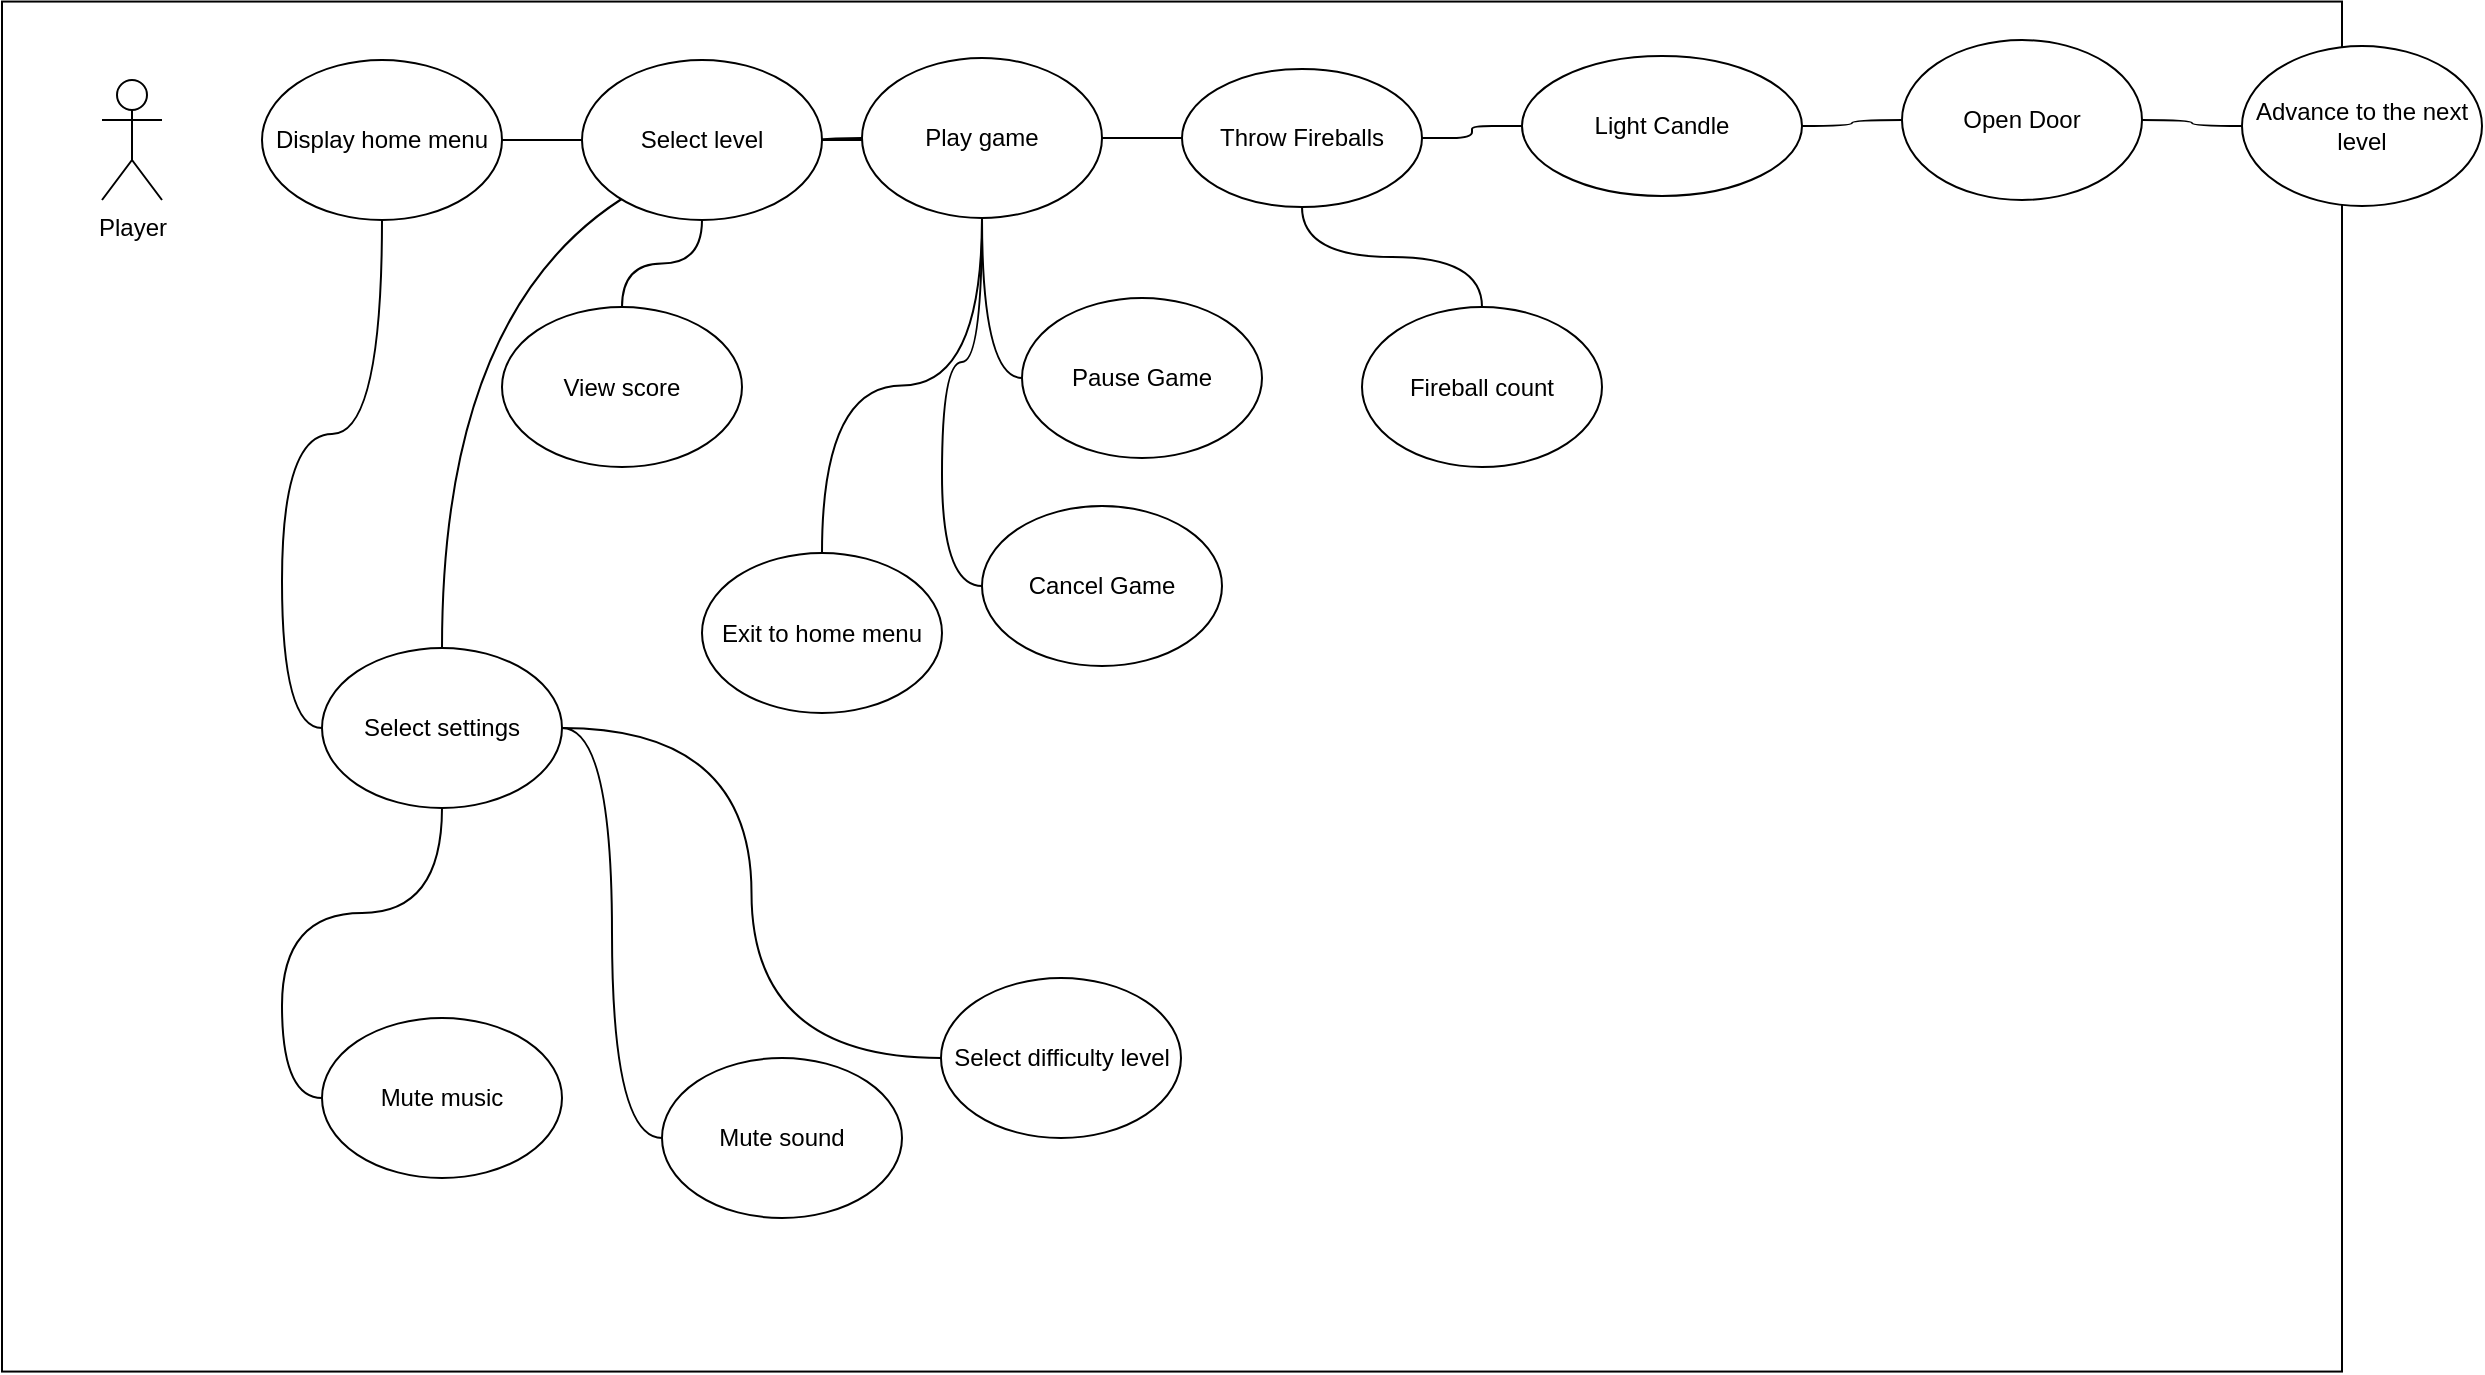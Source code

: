 <mxfile version="12.0.2" type="github" pages="3"><diagram id="ou7kxBHogNlNnj4oPSOQ" name="Use Case"><mxGraphModel dx="1024" dy="564" grid="1" gridSize="10" guides="1" tooltips="1" connect="1" arrows="1" fold="1" page="1" pageScale="1" pageWidth="1100" pageHeight="850" math="0" shadow="0"><root><mxCell id="0"/><mxCell id="1" parent="0"/><mxCell id="G70KRlFWK5UsR-4kwdfs-12" style="edgeStyle=orthogonalEdgeStyle;curved=1;orthogonalLoop=1;jettySize=auto;html=1;exitX=0;exitY=0.5;exitDx=0;exitDy=0;endArrow=none;endFill=0;" parent="1" edge="1"><mxGeometry relative="1" as="geometry"><mxPoint x="298" y="538" as="targetPoint"/><mxPoint x="304" y="538" as="sourcePoint"/></mxGeometry></mxCell><mxCell id="f37qFcEgX1hsJI03aUxx-6" value="" style="rounded=0;whiteSpace=wrap;html=1;" parent="1" vertex="1"><mxGeometry x="20" y="91.778" width="1170" height="685" as="geometry"/></mxCell><mxCell id="f37qFcEgX1hsJI03aUxx-1" value="Player" style="shape=umlActor;verticalLabelPosition=bottom;labelBackgroundColor=#ffffff;verticalAlign=top;html=1;" parent="1" vertex="1"><mxGeometry x="70" y="131" width="30" height="60" as="geometry"/></mxCell><mxCell id="f37qFcEgX1hsJI03aUxx-15" style="edgeStyle=orthogonalEdgeStyle;orthogonalLoop=1;jettySize=auto;html=1;endArrow=none;endFill=0;rounded=1;entryX=0;entryY=0.5;entryDx=0;entryDy=0;" parent="1" source="f37qFcEgX1hsJI03aUxx-7" target="f37qFcEgX1hsJI03aUxx-8" edge="1"><mxGeometry relative="1" as="geometry"><mxPoint x="450" y="155" as="targetPoint"/></mxGeometry></mxCell><mxCell id="F16BxiyHzr2wkfpynZkC-35" style="edgeStyle=orthogonalEdgeStyle;curved=1;orthogonalLoop=1;jettySize=auto;html=1;exitX=0.5;exitY=1;exitDx=0;exitDy=0;endArrow=none;endFill=0;" edge="1" parent="1" source="f37qFcEgX1hsJI03aUxx-7" target="F16BxiyHzr2wkfpynZkC-6"><mxGeometry relative="1" as="geometry"/></mxCell><mxCell id="f37qFcEgX1hsJI03aUxx-7" value="Throw Fireballs" style="ellipse;whiteSpace=wrap;html=1;" parent="1" vertex="1"><mxGeometry x="610" y="125.5" width="120" height="69" as="geometry"/></mxCell><mxCell id="G70KRlFWK5UsR-4kwdfs-4" style="edgeStyle=orthogonalEdgeStyle;orthogonalLoop=1;jettySize=auto;html=1;exitX=1;exitY=0.5;exitDx=0;exitDy=0;entryX=0;entryY=0.5;entryDx=0;entryDy=0;endArrow=none;endFill=0;curved=1;" parent="1" source="f37qFcEgX1hsJI03aUxx-8" target="G70KRlFWK5UsR-4kwdfs-1" edge="1"><mxGeometry relative="1" as="geometry"/></mxCell><mxCell id="f37qFcEgX1hsJI03aUxx-8" value="Light Candle" style="ellipse;whiteSpace=wrap;html=1;" parent="1" vertex="1"><mxGeometry x="780" y="119" width="140" height="70" as="geometry"/></mxCell><mxCell id="G70KRlFWK5UsR-4kwdfs-11" style="edgeStyle=orthogonalEdgeStyle;curved=1;orthogonalLoop=1;jettySize=auto;html=1;exitX=1;exitY=0.5;exitDx=0;exitDy=0;endArrow=none;endFill=0;" parent="1" source="G70KRlFWK5UsR-4kwdfs-1" target="G70KRlFWK5UsR-4kwdfs-9" edge="1"><mxGeometry relative="1" as="geometry"/></mxCell><mxCell id="G70KRlFWK5UsR-4kwdfs-1" value="Open Door" style="ellipse;whiteSpace=wrap;html=1;" parent="1" vertex="1"><mxGeometry x="970" y="111" width="120" height="80" as="geometry"/></mxCell><mxCell id="G70KRlFWK5UsR-4kwdfs-9" value="Advance to the next level" style="ellipse;whiteSpace=wrap;html=1;" parent="1" vertex="1"><mxGeometry x="1140" y="114" width="120" height="80" as="geometry"/></mxCell><mxCell id="G70KRlFWK5UsR-4kwdfs-15" style="edgeStyle=orthogonalEdgeStyle;curved=1;orthogonalLoop=1;jettySize=auto;html=1;entryX=0;entryY=0.5;entryDx=0;entryDy=0;endArrow=none;endFill=0;" parent="1" source="G70KRlFWK5UsR-4kwdfs-13" target="f37qFcEgX1hsJI03aUxx-7" edge="1"><mxGeometry relative="1" as="geometry"/></mxCell><mxCell id="F16BxiyHzr2wkfpynZkC-30" style="edgeStyle=orthogonalEdgeStyle;curved=1;orthogonalLoop=1;jettySize=auto;html=1;entryX=0.5;entryY=0;entryDx=0;entryDy=0;endArrow=none;endFill=0;" edge="1" parent="1" source="G70KRlFWK5UsR-4kwdfs-13" target="I8tCJaebhShfzbzvgFuk-2"><mxGeometry relative="1" as="geometry"/></mxCell><mxCell id="F16BxiyHzr2wkfpynZkC-31" style="edgeStyle=orthogonalEdgeStyle;curved=1;orthogonalLoop=1;jettySize=auto;html=1;entryX=0;entryY=0.5;entryDx=0;entryDy=0;endArrow=none;endFill=0;" edge="1" parent="1" source="G70KRlFWK5UsR-4kwdfs-13" target="I8tCJaebhShfzbzvgFuk-1"><mxGeometry relative="1" as="geometry"/></mxCell><mxCell id="F16BxiyHzr2wkfpynZkC-32" style="edgeStyle=orthogonalEdgeStyle;curved=1;orthogonalLoop=1;jettySize=auto;html=1;entryX=0;entryY=0.5;entryDx=0;entryDy=0;endArrow=none;endFill=0;" edge="1" parent="1" source="G70KRlFWK5UsR-4kwdfs-13" target="G70KRlFWK5UsR-4kwdfs-16"><mxGeometry relative="1" as="geometry"/></mxCell><mxCell id="F16BxiyHzr2wkfpynZkC-36" style="edgeStyle=orthogonalEdgeStyle;curved=1;orthogonalLoop=1;jettySize=auto;html=1;endArrow=none;endFill=0;" edge="1" parent="1" source="G70KRlFWK5UsR-4kwdfs-13" target="F16BxiyHzr2wkfpynZkC-9"><mxGeometry relative="1" as="geometry"/></mxCell><mxCell id="G70KRlFWK5UsR-4kwdfs-13" value="Play game" style="ellipse;whiteSpace=wrap;html=1;" parent="1" vertex="1"><mxGeometry x="450" y="120" width="120" height="80" as="geometry"/></mxCell><mxCell id="G70KRlFWK5UsR-4kwdfs-16" value="Pause Game" style="ellipse;whiteSpace=wrap;html=1;" parent="1" vertex="1"><mxGeometry x="530" y="240" width="120" height="80" as="geometry"/></mxCell><mxCell id="I8tCJaebhShfzbzvgFuk-1" value="Cancel Game" style="ellipse;whiteSpace=wrap;html=1;" parent="1" vertex="1"><mxGeometry x="510" y="344" width="120" height="80" as="geometry"/></mxCell><mxCell id="I8tCJaebhShfzbzvgFuk-2" value="Exit to home menu" style="ellipse;whiteSpace=wrap;html=1;" parent="1" vertex="1"><mxGeometry x="370" y="367.5" width="120" height="80" as="geometry"/></mxCell><mxCell id="F16BxiyHzr2wkfpynZkC-1" style="edgeStyle=orthogonalEdgeStyle;rounded=0;orthogonalLoop=1;jettySize=auto;html=1;entryX=0;entryY=0.5;entryDx=0;entryDy=0;endArrow=none;endFill=0;" edge="1" parent="1" source="I8tCJaebhShfzbzvgFuk-9" target="G70KRlFWK5UsR-4kwdfs-13"><mxGeometry relative="1" as="geometry"/></mxCell><mxCell id="F16BxiyHzr2wkfpynZkC-25" style="edgeStyle=orthogonalEdgeStyle;curved=1;orthogonalLoop=1;jettySize=auto;html=1;endArrow=none;endFill=0;" edge="1" parent="1" source="I8tCJaebhShfzbzvgFuk-9" target="F16BxiyHzr2wkfpynZkC-4"><mxGeometry relative="1" as="geometry"/></mxCell><mxCell id="I8tCJaebhShfzbzvgFuk-9" value="Select level" style="ellipse;whiteSpace=wrap;html=1;" parent="1" vertex="1"><mxGeometry x="310" y="121" width="120" height="80" as="geometry"/></mxCell><mxCell id="F16BxiyHzr2wkfpynZkC-8" style="edgeStyle=orthogonalEdgeStyle;curved=1;orthogonalLoop=1;jettySize=auto;html=1;entryX=0;entryY=0.5;entryDx=0;entryDy=0;endArrow=none;endFill=0;" edge="1" parent="1" source="F16BxiyHzr2wkfpynZkC-3" target="I8tCJaebhShfzbzvgFuk-9"><mxGeometry relative="1" as="geometry"/></mxCell><mxCell id="F16BxiyHzr2wkfpynZkC-13" style="edgeStyle=orthogonalEdgeStyle;curved=1;orthogonalLoop=1;jettySize=auto;html=1;entryX=0;entryY=0.5;entryDx=0;entryDy=0;endArrow=none;endFill=0;" edge="1" parent="1" source="F16BxiyHzr2wkfpynZkC-3" target="F16BxiyHzr2wkfpynZkC-9"><mxGeometry relative="1" as="geometry"/></mxCell><mxCell id="F16BxiyHzr2wkfpynZkC-3" value="Display home menu" style="ellipse;whiteSpace=wrap;html=1;" vertex="1" parent="1"><mxGeometry x="150" y="121" width="120" height="80" as="geometry"/></mxCell><mxCell id="F16BxiyHzr2wkfpynZkC-4" value="View score" style="ellipse;whiteSpace=wrap;html=1;" vertex="1" parent="1"><mxGeometry x="270" y="244.5" width="120" height="80" as="geometry"/></mxCell><mxCell id="F16BxiyHzr2wkfpynZkC-6" value="Fireball count" style="ellipse;whiteSpace=wrap;html=1;" vertex="1" parent="1"><mxGeometry x="700" y="244.5" width="120" height="80" as="geometry"/></mxCell><mxCell id="F16BxiyHzr2wkfpynZkC-21" style="edgeStyle=orthogonalEdgeStyle;curved=1;orthogonalLoop=1;jettySize=auto;html=1;entryX=0;entryY=0.5;entryDx=0;entryDy=0;endArrow=none;endFill=0;" edge="1" parent="1" source="F16BxiyHzr2wkfpynZkC-9" target="F16BxiyHzr2wkfpynZkC-14"><mxGeometry relative="1" as="geometry"/></mxCell><mxCell id="F16BxiyHzr2wkfpynZkC-22" style="edgeStyle=orthogonalEdgeStyle;curved=1;orthogonalLoop=1;jettySize=auto;html=1;entryX=0;entryY=0.5;entryDx=0;entryDy=0;endArrow=none;endFill=0;" edge="1" parent="1" source="F16BxiyHzr2wkfpynZkC-9" target="F16BxiyHzr2wkfpynZkC-15"><mxGeometry relative="1" as="geometry"/></mxCell><mxCell id="F16BxiyHzr2wkfpynZkC-24" style="edgeStyle=orthogonalEdgeStyle;curved=1;orthogonalLoop=1;jettySize=auto;html=1;entryX=0;entryY=0.5;entryDx=0;entryDy=0;endArrow=none;endFill=0;" edge="1" parent="1" source="F16BxiyHzr2wkfpynZkC-9" target="F16BxiyHzr2wkfpynZkC-23"><mxGeometry relative="1" as="geometry"/></mxCell><mxCell id="F16BxiyHzr2wkfpynZkC-9" value="Select settings" style="ellipse;whiteSpace=wrap;html=1;" vertex="1" parent="1"><mxGeometry x="180" y="415" width="120" height="80" as="geometry"/></mxCell><mxCell id="F16BxiyHzr2wkfpynZkC-14" value="Mute music" style="ellipse;whiteSpace=wrap;html=1;" vertex="1" parent="1"><mxGeometry x="180" y="600" width="120" height="80" as="geometry"/></mxCell><mxCell id="F16BxiyHzr2wkfpynZkC-15" value="Mute sound" style="ellipse;whiteSpace=wrap;html=1;" vertex="1" parent="1"><mxGeometry x="350" y="620" width="120" height="80" as="geometry"/></mxCell><mxCell id="F16BxiyHzr2wkfpynZkC-23" value="Select difficulty level" style="ellipse;whiteSpace=wrap;html=1;" vertex="1" parent="1"><mxGeometry x="489.5" y="580" width="120" height="80" as="geometry"/></mxCell></root></mxGraphModel></diagram><diagram id="3rpvpyq9-UDXi_nVpNz5" name="Sequence Model"><mxGraphModel dx="768" dy="423" grid="1" gridSize="10" guides="1" tooltips="1" connect="1" arrows="1" fold="1" page="1" pageScale="1" pageWidth="850" pageHeight="1100" math="0" shadow="0"><root><mxCell id="4H6lCBWbfkBdmZD16BTu-0"/><mxCell id="4H6lCBWbfkBdmZD16BTu-1" parent="4H6lCBWbfkBdmZD16BTu-0"/><mxCell id="4H6lCBWbfkBdmZD16BTu-2" value="Player" style="shape=umlLifeline;perimeter=lifelinePerimeter;whiteSpace=wrap;html=1;container=1;collapsible=0;recursiveResize=0;outlineConnect=0;" parent="4H6lCBWbfkBdmZD16BTu-1" vertex="1"><mxGeometry x="10" y="80" width="100" height="460" as="geometry"/></mxCell><mxCell id="4H6lCBWbfkBdmZD16BTu-3" value="Settings" style="shape=umlLifeline;perimeter=lifelinePerimeter;whiteSpace=wrap;html=1;container=1;collapsible=0;recursiveResize=0;outlineConnect=0;" parent="4H6lCBWbfkBdmZD16BTu-1" vertex="1"><mxGeometry x="180" y="80" width="100" height="460" as="geometry"/></mxCell><mxCell id="4H6lCBWbfkBdmZD16BTu-4" value="Select level" style="endArrow=open;endSize=12;dashed=1;html=1;" parent="4H6lCBWbfkBdmZD16BTu-3" edge="1"><mxGeometry x="0.484" y="1" width="160" relative="1" as="geometry"><mxPoint x="-110" y="122" as="sourcePoint"/><mxPoint x="200" y="120" as="targetPoint"/><mxPoint as="offset"/></mxGeometry></mxCell><mxCell id="4H6lCBWbfkBdmZD16BTu-5" value="Game" style="shape=umlLifeline;perimeter=lifelinePerimeter;whiteSpace=wrap;html=1;container=1;collapsible=0;recursiveResize=0;outlineConnect=0;size=40;" parent="4H6lCBWbfkBdmZD16BTu-1" vertex="1"><mxGeometry x="340" y="80" width="100" height="460" as="geometry"/></mxCell><mxCell id="4H6lCBWbfkBdmZD16BTu-7" value="Fireball" style="shape=umlLifeline;perimeter=lifelinePerimeter;whiteSpace=wrap;html=1;container=1;collapsible=0;recursiveResize=0;outlineConnect=0;" parent="4H6lCBWbfkBdmZD16BTu-1" vertex="1"><mxGeometry x="510" y="80" width="100" height="460" as="geometry"/></mxCell><mxCell id="4H6lCBWbfkBdmZD16BTu-8" value="Candles" style="shape=umlLifeline;perimeter=lifelinePerimeter;whiteSpace=wrap;html=1;container=1;collapsible=0;recursiveResize=0;outlineConnect=0;" parent="4H6lCBWbfkBdmZD16BTu-1" vertex="1"><mxGeometry x="657" y="80" width="100" height="460" as="geometry"/></mxCell><mxCell id="4H6lCBWbfkBdmZD16BTu-9" value="Door" style="shape=umlLifeline;perimeter=lifelinePerimeter;whiteSpace=wrap;html=1;container=1;collapsible=0;recursiveResize=0;outlineConnect=0;" parent="4H6lCBWbfkBdmZD16BTu-1" vertex="1"><mxGeometry x="788" y="80" width="100" height="460" as="geometry"/></mxCell><mxCell id="4H6lCBWbfkBdmZD16BTu-10" value="Menu" style="shape=umlLifeline;perimeter=lifelinePerimeter;whiteSpace=wrap;html=1;container=1;collapsible=0;recursiveResize=0;outlineConnect=0;" parent="4H6lCBWbfkBdmZD16BTu-1" vertex="1"><mxGeometry x="910" y="80" width="100" height="460" as="geometry"/></mxCell><mxCell id="aiyRSsMQIKvkrNRb9LWa-0" value="Change settings" style="endArrow=open;endSize=12;dashed=1;html=1;" edge="1" parent="4H6lCBWbfkBdmZD16BTu-1"><mxGeometry width="160" relative="1" as="geometry"><mxPoint x="70" y="150" as="sourcePoint"/><mxPoint x="220" y="150" as="targetPoint"/></mxGeometry></mxCell><mxCell id="U1bKgis4yo7W-6VxFZmJ-0" value="Light all candles" style="endArrow=open;endSize=12;dashed=1;html=1;" edge="1" parent="4H6lCBWbfkBdmZD16BTu-1"><mxGeometry x="-0.077" width="160" relative="1" as="geometry"><mxPoint x="720" y="270" as="sourcePoint"/><mxPoint x="830" y="271" as="targetPoint"/><mxPoint as="offset"/></mxGeometry></mxCell><mxCell id="U1bKgis4yo7W-6VxFZmJ-1" value="Change settings" style="endArrow=none;endSize=12;dashed=1;html=1;endFill=0;startArrow=open;startFill=0;" edge="1" parent="4H6lCBWbfkBdmZD16BTu-1"><mxGeometry width="160" relative="1" as="geometry"><mxPoint x="230" y="170" as="sourcePoint"/><mxPoint x="380" y="170" as="targetPoint"/></mxGeometry></mxCell><mxCell id="4H6lCBWbfkBdmZD16BTu-6" value="Throw fireballs" style="endArrow=open;endSize=12;dashed=1;html=1;" parent="4H6lCBWbfkBdmZD16BTu-1" edge="1"><mxGeometry width="160" relative="1" as="geometry"><mxPoint x="560" y="250" as="sourcePoint"/><mxPoint x="710" y="250" as="targetPoint"/></mxGeometry></mxCell><mxCell id="U1bKgis4yo7W-6VxFZmJ-3" value="Play game" style="endArrow=open;endSize=12;dashed=1;html=1;" edge="1" parent="4H6lCBWbfkBdmZD16BTu-1"><mxGeometry x="-0.077" width="160" relative="1" as="geometry"><mxPoint x="400" y="210" as="sourcePoint"/><mxPoint x="550" y="210" as="targetPoint"/><mxPoint as="offset"/></mxGeometry></mxCell><mxCell id="U1bKgis4yo7W-6VxFZmJ-4" value="Failed game" style="endArrow=none;endSize=12;dashed=1;html=1;endFill=0;startArrow=open;startFill=0;" edge="1" parent="4H6lCBWbfkBdmZD16BTu-1"><mxGeometry x="0.533" width="160" relative="1" as="geometry"><mxPoint x="400" y="320" as="sourcePoint"/><mxPoint x="700" y="320" as="targetPoint"/><mxPoint as="offset"/></mxGeometry></mxCell><mxCell id="U1bKgis4yo7W-6VxFZmJ-7" value="Pause game" style="endArrow=none;endSize=12;dashed=1;html=1;endFill=0;startArrow=open;startFill=0;" edge="1" parent="4H6lCBWbfkBdmZD16BTu-1"><mxGeometry x="0.181" width="160" relative="1" as="geometry"><mxPoint x="234.5" y="350" as="sourcePoint"/><mxPoint x="381" y="350" as="targetPoint"/><mxPoint as="offset"/></mxGeometry></mxCell><mxCell id="U1bKgis4yo7W-6VxFZmJ-8" value="Cancel game" style="endArrow=none;endSize=12;dashed=1;html=1;endFill=0;startArrow=open;startFill=0;" edge="1" parent="4H6lCBWbfkBdmZD16BTu-1"><mxGeometry x="0.181" width="160" relative="1" as="geometry"><mxPoint x="237" y="379.5" as="sourcePoint"/><mxPoint x="383.5" y="379.5" as="targetPoint"/><mxPoint as="offset"/></mxGeometry></mxCell><mxCell id="U1bKgis4yo7W-6VxFZmJ-9" value="Exit game" style="endArrow=none;endSize=12;dashed=1;html=1;endFill=0;startArrow=open;startFill=0;" edge="1" parent="4H6lCBWbfkBdmZD16BTu-1"><mxGeometry x="0.181" width="160" relative="1" as="geometry"><mxPoint x="235" y="410" as="sourcePoint"/><mxPoint x="381.5" y="410" as="targetPoint"/><mxPoint as="offset"/></mxGeometry></mxCell><mxCell id="U1bKgis4yo7W-6VxFZmJ-11" value="Go to home menu" style="endArrow=open;endSize=12;dashed=1;html=1;" edge="1" parent="4H6lCBWbfkBdmZD16BTu-1"><mxGeometry x="-0.801" width="160" relative="1" as="geometry"><mxPoint x="240" y="470" as="sourcePoint"/><mxPoint x="943" y="470" as="targetPoint"/><mxPoint as="offset"/></mxGeometry></mxCell><mxCell id="U1bKgis4yo7W-6VxFZmJ-12" value="Play game" style="endArrow=open;endSize=12;dashed=1;html=1;" edge="1" parent="4H6lCBWbfkBdmZD16BTu-1"><mxGeometry x="-0.077" width="160" relative="1" as="geometry"><mxPoint x="233.5" y="230" as="sourcePoint"/><mxPoint x="548.5" y="230" as="targetPoint"/><mxPoint as="offset"/></mxGeometry></mxCell></root></mxGraphModel></diagram><diagram id="DQ76e2CZnV0u_88qFi8W" name="Domain Model"><mxGraphModel dx="1024" dy="564" grid="1" gridSize="10" guides="1" tooltips="1" connect="1" arrows="1" fold="1" page="1" pageScale="1" pageWidth="850" pageHeight="1100" math="0" shadow="0"><root><mxCell id="cSFU99kEwJZbjmIdHZsU-0"/><mxCell id="cSFU99kEwJZbjmIdHZsU-1" parent="cSFU99kEwJZbjmIdHZsU-0"/><mxCell id="cSFU99kEwJZbjmIdHZsU-2" style="edgeStyle=orthogonalEdgeStyle;rounded=0;orthogonalLoop=1;jettySize=auto;html=1;exitX=1;exitY=0.5;exitDx=0;exitDy=0;endArrow=none;endFill=0;" parent="cSFU99kEwJZbjmIdHZsU-1" source="cSFU99kEwJZbjmIdHZsU-6" target="cSFU99kEwJZbjmIdHZsU-8" edge="1"><mxGeometry relative="1" as="geometry"/></mxCell><mxCell id="cSFU99kEwJZbjmIdHZsU-3" style="edgeStyle=orthogonalEdgeStyle;rounded=0;orthogonalLoop=1;jettySize=auto;html=1;exitX=0.25;exitY=1;exitDx=0;exitDy=0;entryX=0.5;entryY=0;entryDx=0;entryDy=0;endArrow=none;endFill=0;" parent="cSFU99kEwJZbjmIdHZsU-1" source="cSFU99kEwJZbjmIdHZsU-6" target="cSFU99kEwJZbjmIdHZsU-7" edge="1"><mxGeometry relative="1" as="geometry"/></mxCell><mxCell id="cSFU99kEwJZbjmIdHZsU-4" style="edgeStyle=orthogonalEdgeStyle;rounded=0;orthogonalLoop=1;jettySize=auto;html=1;exitX=0.5;exitY=1;exitDx=0;exitDy=0;endArrow=none;endFill=0;" parent="cSFU99kEwJZbjmIdHZsU-1" source="cSFU99kEwJZbjmIdHZsU-6" target="cSFU99kEwJZbjmIdHZsU-11" edge="1"><mxGeometry relative="1" as="geometry"/></mxCell><mxCell id="cSFU99kEwJZbjmIdHZsU-5" style="edgeStyle=orthogonalEdgeStyle;rounded=0;orthogonalLoop=1;jettySize=auto;html=1;exitX=0.75;exitY=1;exitDx=0;exitDy=0;entryX=0.5;entryY=0;entryDx=0;entryDy=0;endArrow=none;endFill=0;" parent="cSFU99kEwJZbjmIdHZsU-1" source="cSFU99kEwJZbjmIdHZsU-6" target="cSFU99kEwJZbjmIdHZsU-12" edge="1"><mxGeometry relative="1" as="geometry"/></mxCell><mxCell id="nsIX9bO_6fldJuMdzdKb-0" style="edgeStyle=orthogonalEdgeStyle;rounded=0;orthogonalLoop=1;jettySize=auto;html=1;entryX=1;entryY=0.5;entryDx=0;entryDy=0;endArrow=none;endFill=0;" edge="1" parent="cSFU99kEwJZbjmIdHZsU-1" source="cSFU99kEwJZbjmIdHZsU-6" target="1VySTZ58ElGJvUOPh0kB-0"><mxGeometry relative="1" as="geometry"><Array as="points"><mxPoint x="410" y="240"/></Array></mxGeometry></mxCell><mxCell id="cSFU99kEwJZbjmIdHZsU-6" value="Game" style="html=1;" parent="cSFU99kEwJZbjmIdHZsU-1" vertex="1"><mxGeometry x="360" y="330" width="110" height="50" as="geometry"/></mxCell><mxCell id="cSFU99kEwJZbjmIdHZsU-7" value="Game play state" style="html=1;" parent="cSFU99kEwJZbjmIdHZsU-1" vertex="1"><mxGeometry x="205" y="460" width="110" height="50" as="geometry"/></mxCell><mxCell id="2YWyU1sSJ1nB8m_QODJi-1" style="edgeStyle=orthogonalEdgeStyle;orthogonalLoop=1;jettySize=auto;html=1;entryX=0.5;entryY=0;entryDx=0;entryDy=0;endArrow=none;endFill=0;rounded=0;" edge="1" parent="cSFU99kEwJZbjmIdHZsU-1" source="cSFU99kEwJZbjmIdHZsU-8" target="2YWyU1sSJ1nB8m_QODJi-0"><mxGeometry relative="1" as="geometry"/></mxCell><mxCell id="cSFU99kEwJZbjmIdHZsU-8" value="Fireball" style="html=1;" parent="cSFU99kEwJZbjmIdHZsU-1" vertex="1"><mxGeometry x="648" y="330" width="110" height="50" as="geometry"/></mxCell><mxCell id="cSFU99kEwJZbjmIdHZsU-9" style="edgeStyle=orthogonalEdgeStyle;rounded=0;orthogonalLoop=1;jettySize=auto;html=1;exitX=1;exitY=0.5;exitDx=0;exitDy=0;entryX=0;entryY=0.5;entryDx=0;entryDy=0;endArrow=none;endFill=0;" parent="cSFU99kEwJZbjmIdHZsU-1" source="cSFU99kEwJZbjmIdHZsU-10" target="cSFU99kEwJZbjmIdHZsU-6" edge="1"><mxGeometry relative="1" as="geometry"/></mxCell><mxCell id="sb8WXmNJpSLqIo5eMNRk-2" style="edgeStyle=orthogonalEdgeStyle;curved=1;orthogonalLoop=1;jettySize=auto;html=1;entryX=0.5;entryY=0;entryDx=0;entryDy=0;endArrow=none;endFill=0;" edge="1" parent="cSFU99kEwJZbjmIdHZsU-1" source="cSFU99kEwJZbjmIdHZsU-10" target="sb8WXmNJpSLqIo5eMNRk-1"><mxGeometry relative="1" as="geometry"/></mxCell><mxCell id="cSFU99kEwJZbjmIdHZsU-10" value="Level" style="html=1;" parent="cSFU99kEwJZbjmIdHZsU-1" vertex="1"><mxGeometry x="62" y="330" width="110" height="50" as="geometry"/></mxCell><mxCell id="cSFU99kEwJZbjmIdHZsU-11" value="Candle" style="html=1;" parent="cSFU99kEwJZbjmIdHZsU-1" vertex="1"><mxGeometry x="360" y="460" width="110" height="50" as="geometry"/></mxCell><mxCell id="cSFU99kEwJZbjmIdHZsU-12" value="Door" style="html=1;" parent="cSFU99kEwJZbjmIdHZsU-1" vertex="1"><mxGeometry x="495" y="460" width="110" height="50" as="geometry"/></mxCell><mxCell id="sb8WXmNJpSLqIo5eMNRk-1" value="Score" style="rounded=0;whiteSpace=wrap;html=1;" vertex="1" parent="cSFU99kEwJZbjmIdHZsU-1"><mxGeometry x="57" y="410" width="120" height="60" as="geometry"/></mxCell><mxCell id="2YWyU1sSJ1nB8m_QODJi-0" value="Counter" style="rounded=0;whiteSpace=wrap;html=1;" vertex="1" parent="cSFU99kEwJZbjmIdHZsU-1"><mxGeometry x="643" y="410" width="120" height="60" as="geometry"/></mxCell><mxCell id="65HR24H4ty6LwHaD5pwU-3" style="edgeStyle=orthogonalEdgeStyle;rounded=0;orthogonalLoop=1;jettySize=auto;html=1;exitX=0.5;exitY=0;exitDx=0;exitDy=0;entryX=1;entryY=0.5;entryDx=0;entryDy=0;endArrow=none;endFill=0;" edge="1" parent="cSFU99kEwJZbjmIdHZsU-1" source="1VySTZ58ElGJvUOPh0kB-0" target="1VySTZ58ElGJvUOPh0kB-1"><mxGeometry relative="1" as="geometry"><Array as="points"><mxPoint x="265" y="180"/><mxPoint x="112" y="180"/><mxPoint x="112" y="120"/></Array></mxGeometry></mxCell><mxCell id="65HR24H4ty6LwHaD5pwU-4" style="edgeStyle=orthogonalEdgeStyle;rounded=0;orthogonalLoop=1;jettySize=auto;html=1;entryX=0.5;entryY=1;entryDx=0;entryDy=0;endArrow=none;endFill=0;" edge="1" parent="cSFU99kEwJZbjmIdHZsU-1" source="1VySTZ58ElGJvUOPh0kB-0" target="nsIX9bO_6fldJuMdzdKb-1"><mxGeometry relative="1" as="geometry"/></mxCell><mxCell id="65HR24H4ty6LwHaD5pwU-5" style="edgeStyle=orthogonalEdgeStyle;rounded=0;orthogonalLoop=1;jettySize=auto;html=1;entryX=0.5;entryY=1;entryDx=0;entryDy=0;endArrow=none;endFill=0;" edge="1" parent="cSFU99kEwJZbjmIdHZsU-1" source="1VySTZ58ElGJvUOPh0kB-0" target="65HR24H4ty6LwHaD5pwU-0"><mxGeometry relative="1" as="geometry"><Array as="points"><mxPoint x="265" y="180"/><mxPoint x="450" y="180"/></Array></mxGeometry></mxCell><mxCell id="1VySTZ58ElGJvUOPh0kB-0" value="Settings" style="rounded=0;whiteSpace=wrap;html=1;" vertex="1" parent="cSFU99kEwJZbjmIdHZsU-1"><mxGeometry x="205" y="210" width="120" height="60" as="geometry"/></mxCell><mxCell id="1VySTZ58ElGJvUOPh0kB-1" value="Music" style="rounded=0;whiteSpace=wrap;html=1;" vertex="1" parent="cSFU99kEwJZbjmIdHZsU-1"><mxGeometry x="52" y="90" width="120" height="60" as="geometry"/></mxCell><mxCell id="nsIX9bO_6fldJuMdzdKb-1" value="Sounds" style="rounded=0;whiteSpace=wrap;html=1;" vertex="1" parent="cSFU99kEwJZbjmIdHZsU-1"><mxGeometry x="205" y="90" width="120" height="60" as="geometry"/></mxCell><mxCell id="65HR24H4ty6LwHaD5pwU-0" value="Difficulty" style="rounded=0;whiteSpace=wrap;html=1;" vertex="1" parent="cSFU99kEwJZbjmIdHZsU-1"><mxGeometry x="356" y="90" width="120" height="60" as="geometry"/></mxCell></root></mxGraphModel></diagram></mxfile>
